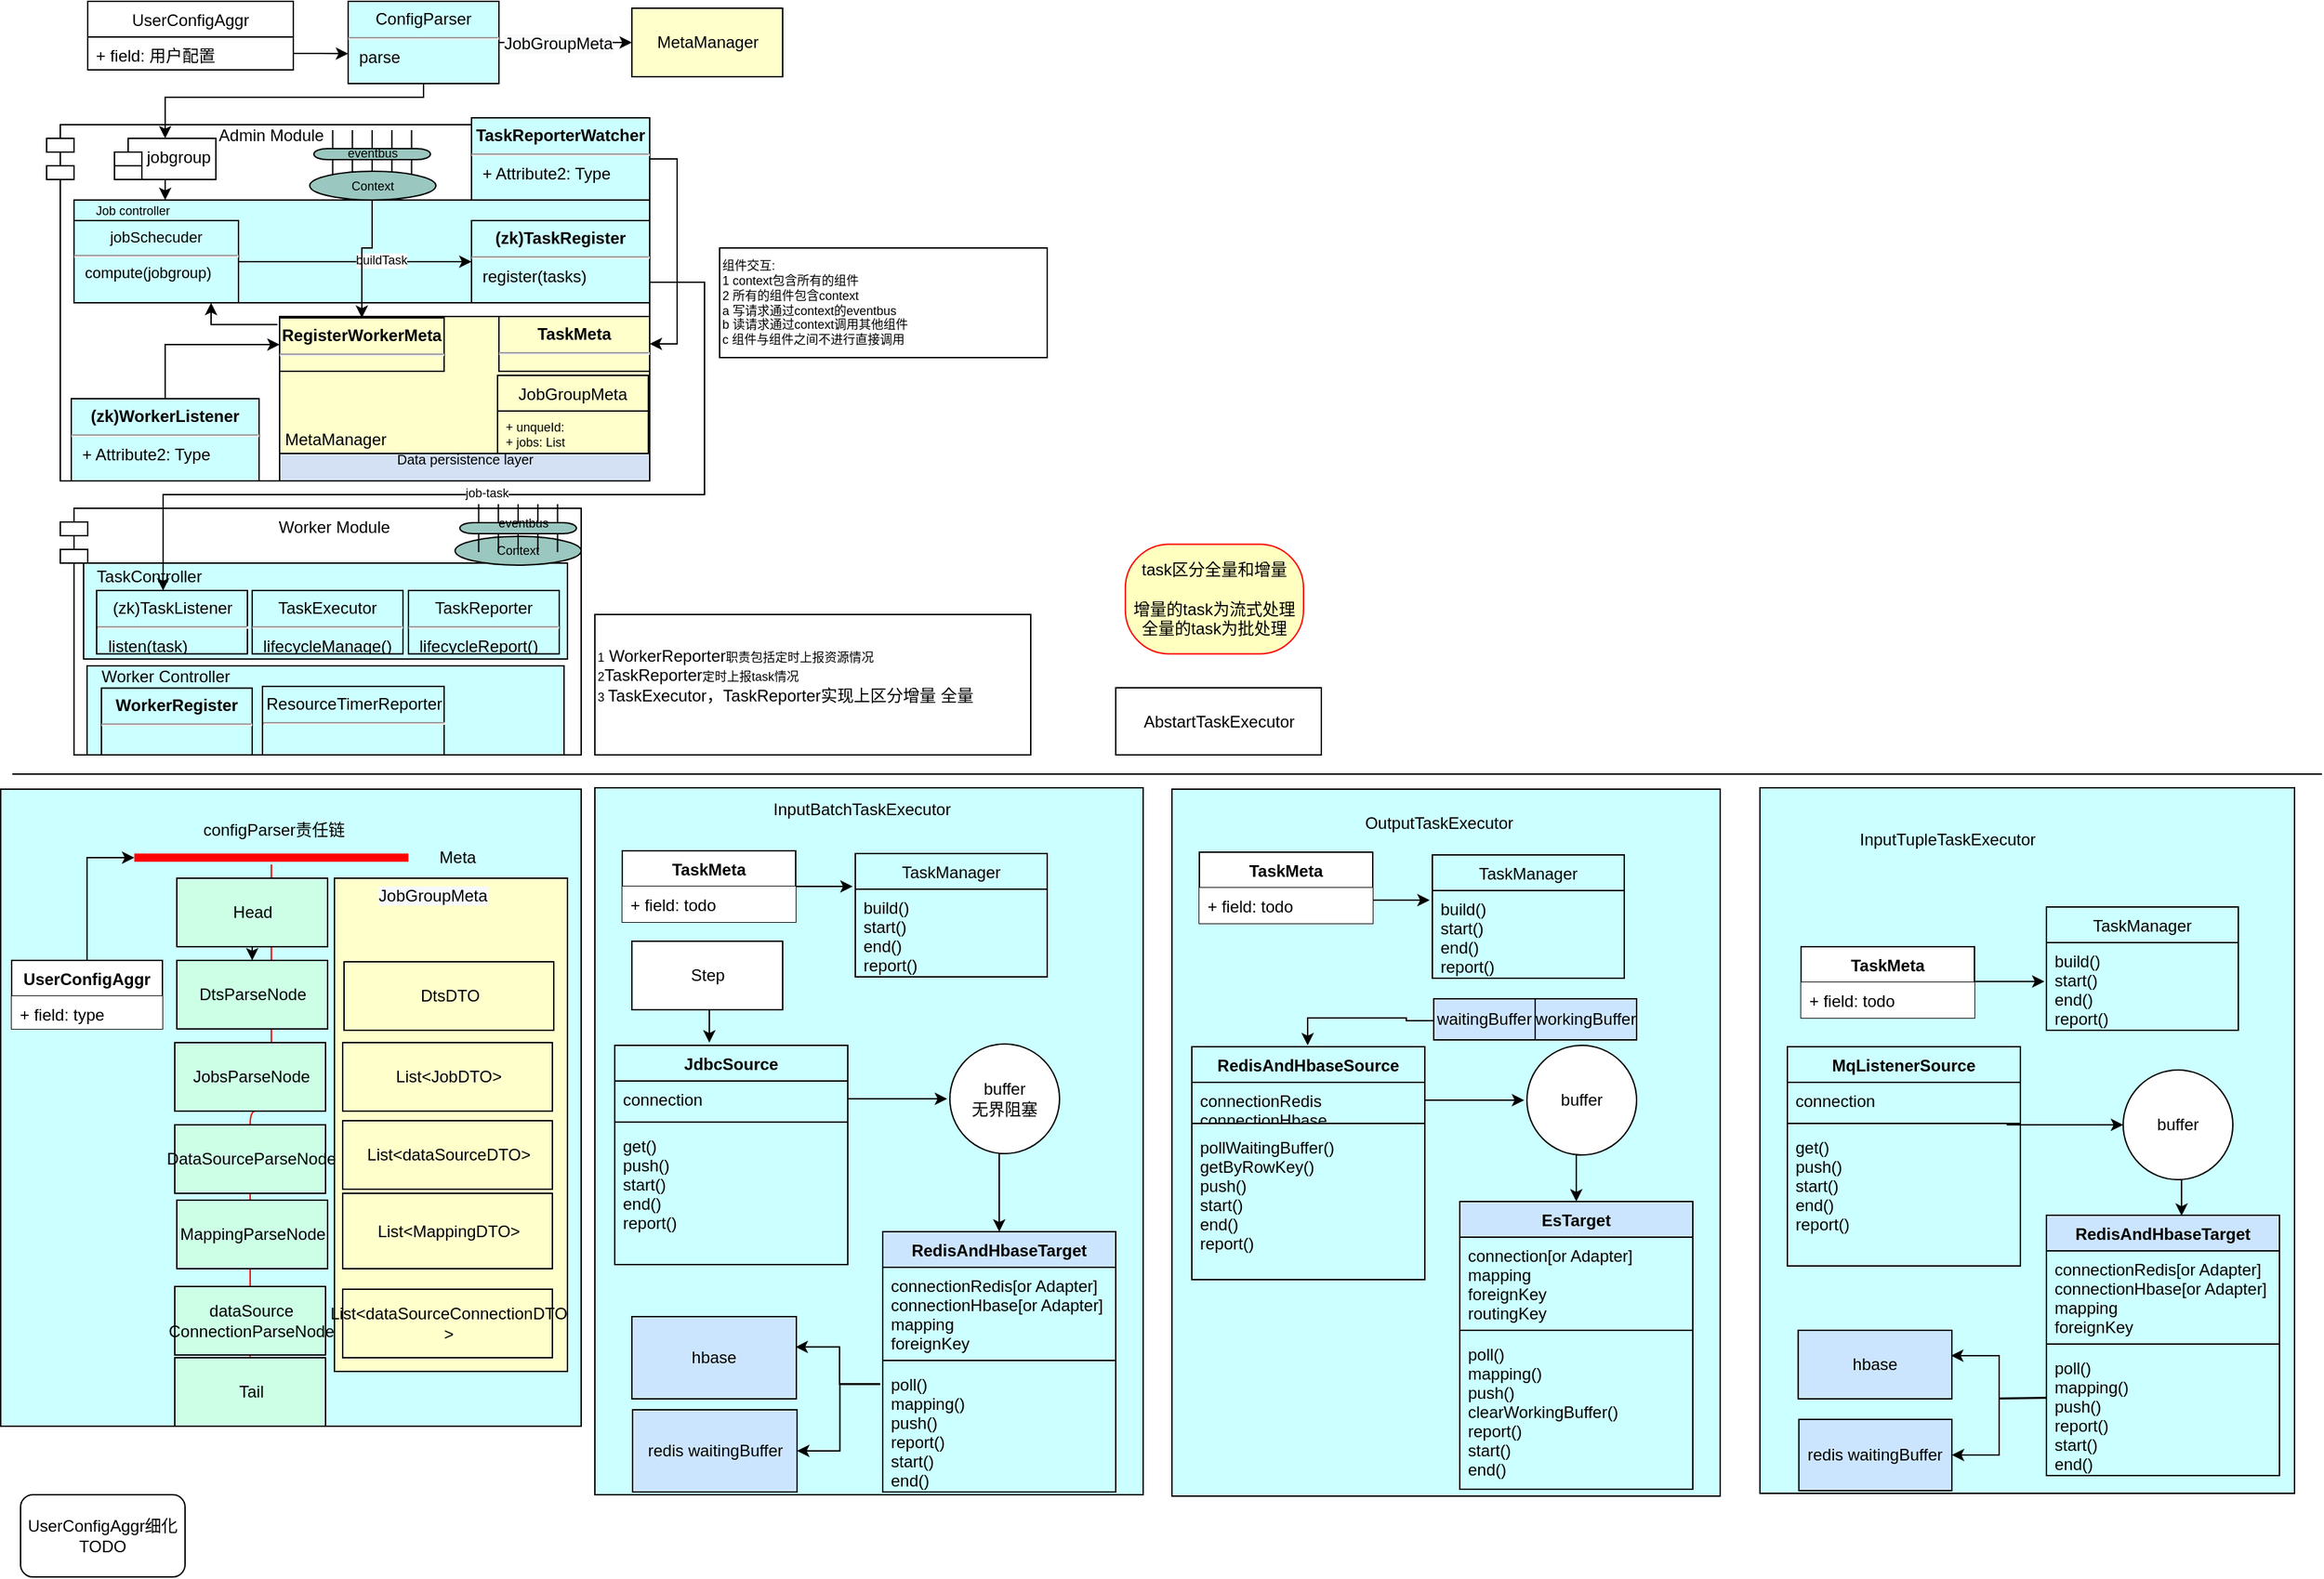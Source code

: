 <mxfile version="13.7.9" type="github"><diagram id="C5RBs43oDa-KdzZeNtuy" name="Page-1"><mxGraphModel dx="946" dy="555" grid="1" gridSize="10" guides="1" tooltips="1" connect="1" arrows="1" fold="1" page="1" pageScale="1" pageWidth="827" pageHeight="1169" math="0" shadow="0"><root><mxCell id="WIyWlLk6GJQsqaUBKTNV-0"/><mxCell id="WIyWlLk6GJQsqaUBKTNV-1" parent="WIyWlLk6GJQsqaUBKTNV-0"/><mxCell id="fyu8jIoE_ShgRjxgH5nv-0" value="" style="rounded=0;whiteSpace=wrap;html=1;fillColor=#CCFFFF;" parent="WIyWlLk6GJQsqaUBKTNV-1" vertex="1"><mxGeometry x="6.5" y="585" width="423.5" height="465" as="geometry"/></mxCell><mxCell id="fyu8jIoE_ShgRjxgH5nv-28" value="" style="html=1;fillColor=#FFFFCC;" parent="WIyWlLk6GJQsqaUBKTNV-1" vertex="1"><mxGeometry x="250" y="650" width="170" height="360" as="geometry"/></mxCell><mxCell id="hgR_kulgM14CzLZd5yYM-16" value="" style="shape=module;align=left;spacingLeft=20;align=center;verticalAlign=top;" parent="WIyWlLk6GJQsqaUBKTNV-1" vertex="1"><mxGeometry x="40" y="100" width="440" height="260" as="geometry"/></mxCell><mxCell id="hgR_kulgM14CzLZd5yYM-111" value="" style="html=1;fillColor=#CCFFFF;fontSize=9;" parent="WIyWlLk6GJQsqaUBKTNV-1" vertex="1"><mxGeometry x="60" y="155" width="420" height="75" as="geometry"/></mxCell><mxCell id="hgR_kulgM14CzLZd5yYM-80" style="edgeStyle=orthogonalEdgeStyle;rounded=0;orthogonalLoop=1;jettySize=auto;html=1;exitX=-0.006;exitY=0.049;exitDx=0;exitDy=0;exitPerimeter=0;" parent="WIyWlLk6GJQsqaUBKTNV-1" source="hgR_kulgM14CzLZd5yYM-78" target="hgR_kulgM14CzLZd5yYM-28" edge="1"><mxGeometry relative="1" as="geometry"><Array as="points"><mxPoint x="160" y="246"/></Array></mxGeometry></mxCell><mxCell id="hgR_kulgM14CzLZd5yYM-78" value="" style="rounded=0;whiteSpace=wrap;html=1;fillColor=#FFFFCC;" parent="WIyWlLk6GJQsqaUBKTNV-1" vertex="1"><mxGeometry x="210" y="240" width="270" height="120" as="geometry"/></mxCell><mxCell id="hgR_kulgM14CzLZd5yYM-17" value="Worker Module" style="shape=module;align=left;spacingLeft=20;align=center;verticalAlign=top;" parent="WIyWlLk6GJQsqaUBKTNV-1" vertex="1"><mxGeometry x="50" y="380" width="380" height="180" as="geometry"/></mxCell><mxCell id="hgR_kulgM14CzLZd5yYM-55" value="" style="rounded=0;whiteSpace=wrap;html=1;fillColor=#CCFFFF;" parent="WIyWlLk6GJQsqaUBKTNV-1" vertex="1"><mxGeometry x="69.5" y="495" width="348" height="65" as="geometry"/></mxCell><mxCell id="hgR_kulgM14CzLZd5yYM-53" value="" style="rounded=0;whiteSpace=wrap;html=1;fillColor=#CCFFFF;" parent="WIyWlLk6GJQsqaUBKTNV-1" vertex="1"><mxGeometry x="67" y="420" width="353" height="70" as="geometry"/></mxCell><mxCell id="hgR_kulgM14CzLZd5yYM-114" style="edgeStyle=orthogonalEdgeStyle;rounded=0;orthogonalLoop=1;jettySize=auto;html=1;exitX=0.5;exitY=1;exitDx=0;exitDy=0;fontSize=9;" parent="WIyWlLk6GJQsqaUBKTNV-1" source="hgR_kulgM14CzLZd5yYM-19" target="hgR_kulgM14CzLZd5yYM-111" edge="1"><mxGeometry relative="1" as="geometry"><Array as="points"><mxPoint x="127" y="155"/><mxPoint x="127" y="155"/></Array></mxGeometry></mxCell><mxCell id="hgR_kulgM14CzLZd5yYM-19" value="jobgroup" style="shape=module;align=left;spacingLeft=20;align=center;verticalAlign=top;" parent="WIyWlLk6GJQsqaUBKTNV-1" vertex="1"><mxGeometry x="89.5" y="110" width="74" height="30" as="geometry"/></mxCell><mxCell id="hgR_kulgM14CzLZd5yYM-71" value="" style="edgeStyle=orthogonalEdgeStyle;rounded=0;orthogonalLoop=1;jettySize=auto;html=1;entryX=0.5;entryY=0;entryDx=0;entryDy=0;" parent="WIyWlLk6GJQsqaUBKTNV-1" source="hgR_kulgM14CzLZd5yYM-25" target="hgR_kulgM14CzLZd5yYM-19" edge="1"><mxGeometry relative="1" as="geometry"><Array as="points"><mxPoint x="315" y="80"/><mxPoint x="126" y="80"/></Array></mxGeometry></mxCell><mxCell id="hgR_kulgM14CzLZd5yYM-99" style="edgeStyle=orthogonalEdgeStyle;rounded=0;orthogonalLoop=1;jettySize=auto;html=1;exitX=1;exitY=0.5;exitDx=0;exitDy=0;entryX=0;entryY=0.5;entryDx=0;entryDy=0;fontSize=9;" parent="WIyWlLk6GJQsqaUBKTNV-1" source="hgR_kulgM14CzLZd5yYM-25" target="hgR_kulgM14CzLZd5yYM-98" edge="1"><mxGeometry relative="1" as="geometry"/></mxCell><mxCell id="hgR_kulgM14CzLZd5yYM-100" value="&lt;span style=&quot;font-size: 12px ; background-color: rgb(248 , 249 , 250)&quot;&gt;JobGroupMeta&lt;/span&gt;" style="edgeLabel;html=1;align=center;verticalAlign=middle;resizable=0;points=[];fontSize=9;" parent="hgR_kulgM14CzLZd5yYM-99" vertex="1" connectable="0"><mxGeometry x="-0.11" y="-1" relative="1" as="geometry"><mxPoint as="offset"/></mxGeometry></mxCell><mxCell id="hgR_kulgM14CzLZd5yYM-25" value="&lt;p style=&quot;margin: 0px ; margin-top: 6px ; text-align: center&quot;&gt;ConfigParser&lt;/p&gt;&lt;hr&gt;&lt;p style=&quot;margin: 0px ; margin-left: 8px&quot;&gt;parse&lt;/p&gt;" style="align=left;overflow=fill;html=1;dropTarget=0;fillColor=#CCFFFF;" parent="WIyWlLk6GJQsqaUBKTNV-1" vertex="1"><mxGeometry x="260" y="10" width="110" height="60" as="geometry"/></mxCell><mxCell id="hgR_kulgM14CzLZd5yYM-76" value="" style="edgeStyle=orthogonalEdgeStyle;rounded=0;orthogonalLoop=1;jettySize=auto;html=1;" parent="WIyWlLk6GJQsqaUBKTNV-1" source="hgR_kulgM14CzLZd5yYM-28" target="hgR_kulgM14CzLZd5yYM-69" edge="1"><mxGeometry relative="1" as="geometry"/></mxCell><mxCell id="hgR_kulgM14CzLZd5yYM-101" value="buildTask" style="edgeLabel;html=1;align=center;verticalAlign=middle;resizable=0;points=[];fontSize=9;" parent="hgR_kulgM14CzLZd5yYM-76" vertex="1" connectable="0"><mxGeometry x="0.231" y="-1" relative="1" as="geometry"><mxPoint x="-1" y="-2" as="offset"/></mxGeometry></mxCell><mxCell id="hgR_kulgM14CzLZd5yYM-28" value="&lt;p style=&quot;margin: 6px 0px 0px ; text-align: center ; font-size: 11px&quot;&gt;&lt;font style=&quot;font-size: 11px&quot;&gt;jobSchecuder&lt;br style=&quot;font-size: 11px&quot;&gt;&lt;/font&gt;&lt;/p&gt;&lt;hr style=&quot;font-size: 11px&quot;&gt;&lt;p style=&quot;margin: 0px 0px 0px 8px ; font-size: 11px&quot;&gt;&lt;font style=&quot;font-size: 11px&quot;&gt;compute(jobgroup)&lt;/font&gt;&lt;/p&gt;&lt;span style=&quot;text-align: center&quot;&gt;&lt;br&gt;&lt;/span&gt;" style="align=left;overflow=fill;html=1;dropTarget=0;fillColor=#CCFFFF;" parent="WIyWlLk6GJQsqaUBKTNV-1" vertex="1"><mxGeometry x="60" y="170" width="120" height="60" as="geometry"/></mxCell><mxCell id="hgR_kulgM14CzLZd5yYM-36" value="&lt;p style=&quot;margin: 0px ; margin-top: 6px ; text-align: center&quot;&gt;&lt;b&gt;TaskMeta&lt;/b&gt;&lt;/p&gt;&lt;hr&gt;&lt;p style=&quot;margin: 0px ; margin-left: 8px&quot;&gt;&lt;br&gt;&lt;/p&gt;" style="align=left;overflow=fill;html=1;dropTarget=0;fillColor=#FFFFCC;" parent="WIyWlLk6GJQsqaUBKTNV-1" vertex="1"><mxGeometry x="370" y="240" width="110" height="40" as="geometry"/></mxCell><mxCell id="hgR_kulgM14CzLZd5yYM-38" value="&lt;p style=&quot;margin: 0px ; margin-top: 6px ; text-align: center&quot;&gt;&lt;b&gt;WorkerRegister&lt;/b&gt;&lt;/p&gt;&lt;hr&gt;&lt;p style=&quot;margin: 0px ; margin-left: 8px&quot;&gt;&lt;br&gt;&lt;/p&gt;" style="align=left;overflow=fill;html=1;dropTarget=0;fillColor=#CCFFFF;" parent="WIyWlLk6GJQsqaUBKTNV-1" vertex="1"><mxGeometry x="80" y="511.25" width="110" height="48.75" as="geometry"/></mxCell><mxCell id="hgR_kulgM14CzLZd5yYM-105" style="edgeStyle=orthogonalEdgeStyle;rounded=0;orthogonalLoop=1;jettySize=auto;html=1;exitX=0.5;exitY=0;exitDx=0;exitDy=0;entryX=0;entryY=0.5;entryDx=0;entryDy=0;fontSize=9;" parent="WIyWlLk6GJQsqaUBKTNV-1" source="hgR_kulgM14CzLZd5yYM-40" target="hgR_kulgM14CzLZd5yYM-77" edge="1"><mxGeometry relative="1" as="geometry"/></mxCell><mxCell id="hgR_kulgM14CzLZd5yYM-40" value="&lt;p style=&quot;margin: 0px ; margin-top: 6px ; text-align: center&quot;&gt;&lt;b&gt;(zk)WorkerListener&lt;/b&gt;&lt;/p&gt;&lt;hr&gt;&lt;p style=&quot;margin: 0px ; margin-left: 8px&quot;&gt;+ Attribute2: Type&lt;/p&gt;" style="align=left;overflow=fill;html=1;dropTarget=0;fillColor=#CCFFFF;" parent="WIyWlLk6GJQsqaUBKTNV-1" vertex="1"><mxGeometry x="58" y="300" width="137" height="60" as="geometry"/></mxCell><mxCell id="hgR_kulgM14CzLZd5yYM-44" value="&lt;p style=&quot;margin: 0px ; margin-top: 6px ; text-align: center&quot;&gt;TaskExecutor&lt;br&gt;&lt;/p&gt;&lt;hr&gt;&lt;p style=&quot;margin: 0px ; margin-left: 8px&quot;&gt;lifecycleManage()&lt;br&gt;&lt;/p&gt;" style="align=left;overflow=fill;html=1;dropTarget=0;fillColor=#CCFFFF;" parent="WIyWlLk6GJQsqaUBKTNV-1" vertex="1"><mxGeometry x="190" y="440" width="110" height="46.25" as="geometry"/></mxCell><mxCell id="hgR_kulgM14CzLZd5yYM-47" value="&lt;span style=&quot;font-size: 9px&quot;&gt;1&lt;/span&gt;&lt;span style=&quot;text-align: center&quot;&gt;&amp;nbsp;WorkerReporter&lt;/span&gt;&lt;span style=&quot;font-size: 9px&quot;&gt;职责包括定时上报资源情况&lt;/span&gt;&lt;br style=&quot;font-size: 9px&quot;&gt;&lt;span style=&quot;font-size: 9px&quot;&gt;2&lt;/span&gt;&lt;span style=&quot;text-align: center&quot;&gt;TaskReporter&lt;/span&gt;&lt;span style=&quot;font-size: 9px&quot;&gt;定时上报task情况&lt;br&gt;3&amp;nbsp;&lt;/span&gt;&lt;span style=&quot;text-align: center&quot;&gt;TaskExecutor，&lt;/span&gt;&lt;span style=&quot;text-align: center&quot;&gt;TaskReporter&lt;/span&gt;&lt;span style=&quot;text-align: center&quot;&gt;实现上区分增量 全量&lt;br&gt;&lt;/span&gt;&lt;span style=&quot;font-size: 9px&quot;&gt;&lt;br&gt;&lt;/span&gt;" style="rounded=0;whiteSpace=wrap;html=1;align=left;" parent="WIyWlLk6GJQsqaUBKTNV-1" vertex="1"><mxGeometry x="440" y="457.5" width="318" height="102.5" as="geometry"/></mxCell><mxCell id="hgR_kulgM14CzLZd5yYM-48" value="&lt;p style=&quot;margin: 0px ; margin-top: 6px ; text-align: center&quot;&gt;(zk)TaskListener&lt;br&gt;&lt;/p&gt;&lt;hr&gt;&lt;p style=&quot;margin: 0px ; margin-left: 8px&quot;&gt;listen(task)&lt;/p&gt;" style="align=left;overflow=fill;html=1;dropTarget=0;fillColor=#CCFFFF;" parent="WIyWlLk6GJQsqaUBKTNV-1" vertex="1"><mxGeometry x="76.5" y="440" width="110" height="46.25" as="geometry"/></mxCell><mxCell id="hgR_kulgM14CzLZd5yYM-50" value="&lt;p style=&quot;margin: 0px ; margin-top: 6px ; text-align: center&quot;&gt;TaskReporter&lt;br&gt;&lt;/p&gt;&lt;hr&gt;&lt;p style=&quot;margin: 0px ; margin-left: 8px&quot;&gt;lifecycleReport()&lt;/p&gt;" style="align=left;overflow=fill;html=1;dropTarget=0;fillColor=#CCFFFF;" parent="WIyWlLk6GJQsqaUBKTNV-1" vertex="1"><mxGeometry x="304" y="440" width="110" height="46.25" as="geometry"/></mxCell><mxCell id="hgR_kulgM14CzLZd5yYM-52" value="&lt;p style=&quot;margin: 0px ; margin-top: 6px ; text-align: center&quot;&gt;ResourceTimerReporter&lt;br&gt;&lt;/p&gt;&lt;hr&gt;&lt;p style=&quot;margin: 0px ; margin-left: 8px&quot;&gt;&lt;br&gt;&lt;/p&gt;" style="align=left;overflow=fill;html=1;dropTarget=0;fillColor=#CCFFFF;" parent="WIyWlLk6GJQsqaUBKTNV-1" vertex="1"><mxGeometry x="197.5" y="510" width="132.5" height="50" as="geometry"/></mxCell><mxCell id="hgR_kulgM14CzLZd5yYM-54" value="TaskController" style="text;html=1;strokeColor=none;fillColor=none;align=center;verticalAlign=middle;whiteSpace=wrap;rounded=0;" parent="WIyWlLk6GJQsqaUBKTNV-1" vertex="1"><mxGeometry x="95" y="420" width="40" height="20" as="geometry"/></mxCell><mxCell id="hgR_kulgM14CzLZd5yYM-57" value="Worker Controller" style="text;html=1;strokeColor=none;fillColor=none;align=center;verticalAlign=middle;whiteSpace=wrap;rounded=0;" parent="WIyWlLk6GJQsqaUBKTNV-1" vertex="1"><mxGeometry x="66.5" y="495" width="120" height="15" as="geometry"/></mxCell><mxCell id="hgR_kulgM14CzLZd5yYM-59" value="UserConfigAggr" style="swimlane;fontStyle=0;childLayout=stackLayout;horizontal=1;startSize=26;fillColor=none;horizontalStack=0;resizeParent=1;resizeParentMax=0;resizeLast=0;collapsible=1;marginBottom=0;" parent="WIyWlLk6GJQsqaUBKTNV-1" vertex="1"><mxGeometry x="70" y="10" width="150" height="50" as="geometry"/></mxCell><mxCell id="hgR_kulgM14CzLZd5yYM-61" value="+ field: 用户配置" style="text;strokeColor=none;fillColor=none;align=left;verticalAlign=top;spacingLeft=4;spacingRight=4;overflow=hidden;rotatable=0;points=[[0,0.5],[1,0.5]];portConstraint=eastwest;" parent="hgR_kulgM14CzLZd5yYM-59" vertex="1"><mxGeometry y="26" width="150" height="24" as="geometry"/></mxCell><mxCell id="hgR_kulgM14CzLZd5yYM-65" style="edgeStyle=orthogonalEdgeStyle;rounded=0;orthogonalLoop=1;jettySize=auto;html=1;exitX=1;exitY=0.5;exitDx=0;exitDy=0;entryX=0;entryY=0.636;entryDx=0;entryDy=0;entryPerimeter=0;" parent="WIyWlLk6GJQsqaUBKTNV-1" source="hgR_kulgM14CzLZd5yYM-61" target="hgR_kulgM14CzLZd5yYM-25" edge="1"><mxGeometry relative="1" as="geometry"/></mxCell><mxCell id="hgR_kulgM14CzLZd5yYM-115" style="edgeStyle=orthogonalEdgeStyle;rounded=0;orthogonalLoop=1;jettySize=auto;html=1;exitX=1;exitY=0.75;exitDx=0;exitDy=0;entryX=0.75;entryY=1;entryDx=0;entryDy=0;fontSize=9;" parent="WIyWlLk6GJQsqaUBKTNV-1" source="hgR_kulgM14CzLZd5yYM-69" target="hgR_kulgM14CzLZd5yYM-54" edge="1"><mxGeometry relative="1" as="geometry"><Array as="points"><mxPoint x="520" y="215"/><mxPoint x="520" y="370"/><mxPoint x="125" y="370"/></Array></mxGeometry></mxCell><mxCell id="hgR_kulgM14CzLZd5yYM-116" value="job-task" style="edgeLabel;html=1;align=center;verticalAlign=middle;resizable=0;points=[];fontSize=9;" parent="hgR_kulgM14CzLZd5yYM-115" vertex="1" connectable="0"><mxGeometry x="0.072" y="-1" relative="1" as="geometry"><mxPoint as="offset"/></mxGeometry></mxCell><mxCell id="hgR_kulgM14CzLZd5yYM-69" value="&lt;p style=&quot;margin: 0px ; margin-top: 6px ; text-align: center&quot;&gt;&lt;b&gt;(zk)TaskRegister&lt;/b&gt;&lt;/p&gt;&lt;hr&gt;&lt;p style=&quot;margin: 0px ; margin-left: 8px&quot;&gt;register(tasks)&lt;/p&gt;" style="align=left;overflow=fill;html=1;dropTarget=0;fillColor=#CCFFFF;" parent="WIyWlLk6GJQsqaUBKTNV-1" vertex="1"><mxGeometry x="350" y="170" width="130" height="60" as="geometry"/></mxCell><mxCell id="hgR_kulgM14CzLZd5yYM-109" style="edgeStyle=orthogonalEdgeStyle;rounded=0;orthogonalLoop=1;jettySize=auto;html=1;entryX=1;entryY=0.5;entryDx=0;entryDy=0;fontSize=9;" parent="WIyWlLk6GJQsqaUBKTNV-1" source="hgR_kulgM14CzLZd5yYM-70" target="hgR_kulgM14CzLZd5yYM-36" edge="1"><mxGeometry relative="1" as="geometry"><Array as="points"><mxPoint x="500" y="125"/><mxPoint x="500" y="260"/></Array></mxGeometry></mxCell><mxCell id="hgR_kulgM14CzLZd5yYM-70" value="&lt;p style=&quot;margin: 0px ; margin-top: 6px ; text-align: center&quot;&gt;&lt;b&gt;TaskReporterWatcher&lt;/b&gt;&lt;/p&gt;&lt;hr&gt;&lt;p style=&quot;margin: 0px ; margin-left: 8px&quot;&gt;+ Attribute2: Type&lt;/p&gt;" style="align=left;overflow=fill;html=1;dropTarget=0;fillColor=#CCFFFF;" parent="WIyWlLk6GJQsqaUBKTNV-1" vertex="1"><mxGeometry x="350" y="95" width="130" height="60" as="geometry"/></mxCell><mxCell id="hgR_kulgM14CzLZd5yYM-77" value="&lt;p style=&quot;margin: 0px ; margin-top: 6px ; text-align: center&quot;&gt;&lt;b&gt;RegisterWorkerMeta&lt;/b&gt;&lt;/p&gt;&lt;hr&gt;&lt;p style=&quot;margin: 0px ; margin-left: 8px&quot;&gt;&lt;br&gt;&lt;/p&gt;" style="align=left;overflow=fill;html=1;dropTarget=0;fillColor=#FFFFCC;" parent="WIyWlLk6GJQsqaUBKTNV-1" vertex="1"><mxGeometry x="210" y="241" width="120" height="39" as="geometry"/></mxCell><mxCell id="hgR_kulgM14CzLZd5yYM-79" value="MetaManager" style="text;html=1;strokeColor=none;fillColor=none;align=center;verticalAlign=middle;whiteSpace=wrap;rounded=0;" parent="WIyWlLk6GJQsqaUBKTNV-1" vertex="1"><mxGeometry x="230.75" y="320" width="40" height="20" as="geometry"/></mxCell><mxCell id="hgR_kulgM14CzLZd5yYM-90" value="JobGroupMeta" style="swimlane;fontStyle=0;childLayout=stackLayout;horizontal=1;startSize=26;fillColor=none;horizontalStack=0;resizeParent=1;resizeParentMax=0;resizeLast=0;collapsible=1;marginBottom=0;" parent="WIyWlLk6GJQsqaUBKTNV-1" vertex="1"><mxGeometry x="369" y="283" width="110" height="60" as="geometry"/></mxCell><mxCell id="hgR_kulgM14CzLZd5yYM-92" value="+ unqueId:&#10;+ jobs: List" style="text;strokeColor=none;fillColor=none;align=left;verticalAlign=top;spacingLeft=4;spacingRight=4;overflow=hidden;rotatable=0;points=[[0,0.5],[1,0.5]];portConstraint=eastwest;fontSize=9;" parent="hgR_kulgM14CzLZd5yYM-90" vertex="1"><mxGeometry y="26" width="110" height="34" as="geometry"/></mxCell><mxCell id="hgR_kulgM14CzLZd5yYM-98" value="&lt;span style=&quot;font-size: 12px&quot;&gt;MetaManager&lt;/span&gt;" style="html=1;fillColor=#FFFFCC;fontSize=9;" parent="WIyWlLk6GJQsqaUBKTNV-1" vertex="1"><mxGeometry x="467" y="15" width="110" height="50" as="geometry"/></mxCell><mxCell id="hgR_kulgM14CzLZd5yYM-107" value="&lt;div&gt;&lt;font size=&quot;1&quot;&gt;Data persistence layer&lt;/font&gt;&lt;/div&gt;&lt;div&gt;&lt;br&gt;&lt;/div&gt;" style="html=1;fillColor=#D4E1F5;fontSize=9;" parent="WIyWlLk6GJQsqaUBKTNV-1" vertex="1"><mxGeometry x="210" y="340" width="270" height="20" as="geometry"/></mxCell><mxCell id="hgR_kulgM14CzLZd5yYM-112" value="Job controller" style="text;html=1;strokeColor=none;fillColor=none;align=center;verticalAlign=middle;whiteSpace=wrap;rounded=0;fontSize=9;" parent="WIyWlLk6GJQsqaUBKTNV-1" vertex="1"><mxGeometry x="58" y="150" width="90" height="25" as="geometry"/></mxCell><mxCell id="fyu8jIoE_ShgRjxgH5nv-202" value="" style="edgeStyle=orthogonalEdgeStyle;rounded=0;orthogonalLoop=1;jettySize=auto;html=1;" parent="WIyWlLk6GJQsqaUBKTNV-1" source="hgR_kulgM14CzLZd5yYM-140" target="hgR_kulgM14CzLZd5yYM-77" edge="1"><mxGeometry relative="1" as="geometry"/></mxCell><mxCell id="hgR_kulgM14CzLZd5yYM-140" value="" style="verticalLabelPosition=bottom;shadow=0;dashed=0;align=center;html=1;verticalAlign=top;shape=mxgraph.electrical.transmission.cable_group;pointerEvents=1;fillColor=#9AC7BF;fontSize=9;direction=south;" parent="WIyWlLk6GJQsqaUBKTNV-1" vertex="1"><mxGeometry x="235" y="104" width="85" height="35" as="geometry"/></mxCell><mxCell id="hgR_kulgM14CzLZd5yYM-141" value="eventbus" style="text;html=1;strokeColor=none;fillColor=none;align=center;verticalAlign=middle;whiteSpace=wrap;rounded=0;fontSize=9;" parent="WIyWlLk6GJQsqaUBKTNV-1" vertex="1"><mxGeometry x="257.5" y="110.5" width="40" height="20" as="geometry"/></mxCell><mxCell id="hgR_kulgM14CzLZd5yYM-142" value="&lt;span style=&quot;font-size: 12px&quot;&gt;Admin Module&lt;/span&gt;" style="text;html=1;strokeColor=none;fillColor=none;align=center;verticalAlign=middle;whiteSpace=wrap;rounded=0;fontSize=9;" parent="WIyWlLk6GJQsqaUBKTNV-1" vertex="1"><mxGeometry x="163.5" y="95" width="80" height="25" as="geometry"/></mxCell><mxCell id="hgR_kulgM14CzLZd5yYM-144" value="Context" style="ellipse;whiteSpace=wrap;html=1;fillColor=#9AC7BF;fontSize=9;" parent="WIyWlLk6GJQsqaUBKTNV-1" vertex="1"><mxGeometry x="232" y="134" width="92" height="21" as="geometry"/></mxCell><mxCell id="hgR_kulgM14CzLZd5yYM-145" value="组件交互:&lt;br&gt;1 context包含所有的组件&lt;br&gt;2 所有的组件包含context&lt;br&gt;a 写请求通过context的eventbus&lt;br&gt;b 读请求通过context调用其他组件&lt;br&gt;c 组件与组件之间不进行直接调用" style="rounded=0;whiteSpace=wrap;html=1;fillColor=#FFFFFF;fontSize=9;align=left;" parent="WIyWlLk6GJQsqaUBKTNV-1" vertex="1"><mxGeometry x="531" y="190" width="239" height="80" as="geometry"/></mxCell><mxCell id="hgR_kulgM14CzLZd5yYM-149" value="Context" style="ellipse;whiteSpace=wrap;html=1;fillColor=#9AC7BF;fontSize=9;" parent="WIyWlLk6GJQsqaUBKTNV-1" vertex="1"><mxGeometry x="338" y="400.5" width="92" height="21" as="geometry"/></mxCell><mxCell id="hgR_kulgM14CzLZd5yYM-150" value="" style="verticalLabelPosition=bottom;shadow=0;dashed=0;align=center;html=1;verticalAlign=top;shape=mxgraph.electrical.transmission.cable_group;pointerEvents=1;fillColor=#9AC7BF;fontSize=9;direction=south;" parent="WIyWlLk6GJQsqaUBKTNV-1" vertex="1"><mxGeometry x="341.5" y="377" width="85" height="35" as="geometry"/></mxCell><mxCell id="hgR_kulgM14CzLZd5yYM-151" value="eventbus" style="text;html=1;strokeColor=none;fillColor=none;align=center;verticalAlign=middle;whiteSpace=wrap;rounded=0;fontSize=9;" parent="WIyWlLk6GJQsqaUBKTNV-1" vertex="1"><mxGeometry x="368" y="380.5" width="40" height="20" as="geometry"/></mxCell><mxCell id="fyu8jIoE_ShgRjxgH5nv-1" value="configParser责任链" style="text;html=1;strokeColor=none;fillColor=none;align=center;verticalAlign=middle;whiteSpace=wrap;rounded=0;" parent="WIyWlLk6GJQsqaUBKTNV-1" vertex="1"><mxGeometry x="140.75" y="610" width="130" height="10" as="geometry"/></mxCell><mxCell id="fyu8jIoE_ShgRjxgH5nv-198" value="" style="edgeStyle=orthogonalEdgeStyle;rounded=0;orthogonalLoop=1;jettySize=auto;html=1;" parent="WIyWlLk6GJQsqaUBKTNV-1" source="fyu8jIoE_ShgRjxgH5nv-10" target="fyu8jIoE_ShgRjxgH5nv-23" edge="1"><mxGeometry relative="1" as="geometry"/></mxCell><mxCell id="fyu8jIoE_ShgRjxgH5nv-10" value="" style="shape=line;html=1;strokeWidth=6;strokeColor=#ff0000;" parent="WIyWlLk6GJQsqaUBKTNV-1" vertex="1"><mxGeometry x="104" y="630" width="200" height="10" as="geometry"/></mxCell><mxCell id="fyu8jIoE_ShgRjxgH5nv-11" value="" style="edgeStyle=orthogonalEdgeStyle;html=1;verticalAlign=bottom;endArrow=open;endSize=8;strokeColor=#ff0000;entryX=0.5;entryY=0;entryDx=0;entryDy=0;" parent="WIyWlLk6GJQsqaUBKTNV-1" source="fyu8jIoE_ShgRjxgH5nv-10" target="fyu8jIoE_ShgRjxgH5nv-22" edge="1"><mxGeometry relative="1" as="geometry"><mxPoint x="410" y="720" as="targetPoint"/></mxGeometry></mxCell><mxCell id="fyu8jIoE_ShgRjxgH5nv-30" style="edgeStyle=orthogonalEdgeStyle;rounded=0;orthogonalLoop=1;jettySize=auto;html=1;exitX=0.5;exitY=0;exitDx=0;exitDy=0;entryX=0;entryY=0.5;entryDx=0;entryDy=0;entryPerimeter=0;" parent="WIyWlLk6GJQsqaUBKTNV-1" source="fyu8jIoE_ShgRjxgH5nv-2" target="fyu8jIoE_ShgRjxgH5nv-10" edge="1"><mxGeometry relative="1" as="geometry"/></mxCell><mxCell id="fyu8jIoE_ShgRjxgH5nv-2" value="UserConfigAggr" style="swimlane;fontStyle=1;align=center;verticalAlign=top;childLayout=stackLayout;horizontal=1;startSize=26;horizontalStack=0;resizeParent=1;resizeParentMax=0;resizeLast=0;collapsible=1;marginBottom=0;" parent="WIyWlLk6GJQsqaUBKTNV-1" vertex="1"><mxGeometry x="14.5" y="710" width="110" height="50" as="geometry"/></mxCell><mxCell id="fyu8jIoE_ShgRjxgH5nv-3" value="+ field: type" style="text;strokeColor=none;fillColor=#FFFFFF;align=left;verticalAlign=top;spacingLeft=4;spacingRight=4;overflow=hidden;rotatable=0;points=[[0,0.5],[1,0.5]];portConstraint=eastwest;" parent="fyu8jIoE_ShgRjxgH5nv-2" vertex="1"><mxGeometry y="26" width="110" height="24" as="geometry"/></mxCell><mxCell id="fyu8jIoE_ShgRjxgH5nv-14" value="DtsDTO" style="html=1;fillColor=#FFFFCC;" parent="WIyWlLk6GJQsqaUBKTNV-1" vertex="1"><mxGeometry x="257" y="711" width="153" height="50" as="geometry"/></mxCell><mxCell id="fyu8jIoE_ShgRjxgH5nv-15" value="Meta" style="text;html=1;strokeColor=none;fillColor=none;align=center;verticalAlign=middle;whiteSpace=wrap;rounded=0;" parent="WIyWlLk6GJQsqaUBKTNV-1" vertex="1"><mxGeometry x="320" y="625" width="40" height="20" as="geometry"/></mxCell><mxCell id="fyu8jIoE_ShgRjxgH5nv-16" value="List&amp;lt;JobDTO&amp;gt;" style="html=1;fillColor=#FFFFCC;" parent="WIyWlLk6GJQsqaUBKTNV-1" vertex="1"><mxGeometry x="256" y="770" width="153" height="50" as="geometry"/></mxCell><mxCell id="fyu8jIoE_ShgRjxgH5nv-17" value="List&amp;lt;dataSourceDTO&amp;gt;" style="html=1;fillColor=#FFFFCC;" parent="WIyWlLk6GJQsqaUBKTNV-1" vertex="1"><mxGeometry x="256" y="827" width="153" height="50" as="geometry"/></mxCell><mxCell id="fyu8jIoE_ShgRjxgH5nv-18" value="List&amp;lt;MappingDTO&amp;gt;" style="html=1;fillColor=#FFFFCC;" parent="WIyWlLk6GJQsqaUBKTNV-1" vertex="1"><mxGeometry x="256" y="880" width="153" height="55" as="geometry"/></mxCell><mxCell id="fyu8jIoE_ShgRjxgH5nv-19" value="List&amp;lt;dataSourceConnectionDTO&lt;br&gt;&amp;gt;" style="html=1;fillColor=#FFFFCC;" parent="WIyWlLk6GJQsqaUBKTNV-1" vertex="1"><mxGeometry x="256" y="950" width="153" height="50" as="geometry"/></mxCell><mxCell id="fyu8jIoE_ShgRjxgH5nv-20" value="Head" style="html=1;fillColor=#CCFFE6;" parent="WIyWlLk6GJQsqaUBKTNV-1" vertex="1"><mxGeometry x="135" y="650" width="110" height="50" as="geometry"/></mxCell><mxCell id="fyu8jIoE_ShgRjxgH5nv-22" value="Tail" style="html=1;fillColor=#CCFFE6;" parent="WIyWlLk6GJQsqaUBKTNV-1" vertex="1"><mxGeometry x="133.5" y="1000" width="110" height="50" as="geometry"/></mxCell><mxCell id="fyu8jIoE_ShgRjxgH5nv-23" value="DtsParseNode" style="html=1;fillColor=#CCFFE6;" parent="WIyWlLk6GJQsqaUBKTNV-1" vertex="1"><mxGeometry x="135" y="710" width="110" height="50" as="geometry"/></mxCell><mxCell id="fyu8jIoE_ShgRjxgH5nv-24" value="JobsParseNode" style="html=1;fillColor=#CCFFE6;" parent="WIyWlLk6GJQsqaUBKTNV-1" vertex="1"><mxGeometry x="133.5" y="770" width="110" height="50" as="geometry"/></mxCell><mxCell id="fyu8jIoE_ShgRjxgH5nv-25" value="DataSourceParseNode" style="html=1;fillColor=#CCFFE6;" parent="WIyWlLk6GJQsqaUBKTNV-1" vertex="1"><mxGeometry x="133.5" y="830" width="110" height="50" as="geometry"/></mxCell><mxCell id="fyu8jIoE_ShgRjxgH5nv-26" value="MappingParseNode" style="html=1;fillColor=#CCFFE6;" parent="WIyWlLk6GJQsqaUBKTNV-1" vertex="1"><mxGeometry x="135" y="885" width="110" height="50" as="geometry"/></mxCell><mxCell id="fyu8jIoE_ShgRjxgH5nv-27" value="dataSource&lt;br&gt;ConnectionParseNode" style="html=1;fillColor=#CCFFE6;" parent="WIyWlLk6GJQsqaUBKTNV-1" vertex="1"><mxGeometry x="133.5" y="948" width="110" height="50" as="geometry"/></mxCell><mxCell id="fyu8jIoE_ShgRjxgH5nv-29" value="&lt;meta charset=&quot;utf-8&quot;&gt;&lt;span style=&quot;color: rgb(0, 0, 0); font-family: helvetica; font-size: 12px; font-style: normal; font-weight: 400; letter-spacing: normal; text-align: center; text-indent: 0px; text-transform: none; word-spacing: 0px; background-color: rgb(248, 249, 250); display: inline; float: none;&quot;&gt;JobGroupMeta&lt;/span&gt;" style="text;html=1;strokeColor=none;fillColor=none;align=center;verticalAlign=middle;whiteSpace=wrap;rounded=0;" parent="WIyWlLk6GJQsqaUBKTNV-1" vertex="1"><mxGeometry x="264" y="660" width="116" height="5" as="geometry"/></mxCell><mxCell id="fyu8jIoE_ShgRjxgH5nv-31" value="" style="rounded=0;whiteSpace=wrap;html=1;fillColor=#CCFFFF;" parent="WIyWlLk6GJQsqaUBKTNV-1" vertex="1"><mxGeometry x="440" y="584" width="400" height="516" as="geometry"/></mxCell><mxCell id="fyu8jIoE_ShgRjxgH5nv-33" value="&lt;span&gt;InputBatchTaskExecutor&lt;/span&gt;" style="text;html=1;strokeColor=none;fillColor=none;align=center;verticalAlign=middle;whiteSpace=wrap;rounded=0;" parent="WIyWlLk6GJQsqaUBKTNV-1" vertex="1"><mxGeometry x="614.5" y="590" width="40" height="20" as="geometry"/></mxCell><mxCell id="fyu8jIoE_ShgRjxgH5nv-34" value="UserConfigAggr细化TODO" style="rounded=1;whiteSpace=wrap;html=1;" parent="WIyWlLk6GJQsqaUBKTNV-1" vertex="1"><mxGeometry x="21" y="1100" width="120" height="60" as="geometry"/></mxCell><mxCell id="fyu8jIoE_ShgRjxgH5nv-38" value="" style="line;strokeWidth=1;fillColor=none;align=left;verticalAlign=middle;spacingTop=-1;spacingLeft=3;spacingRight=3;rotatable=0;labelPosition=right;points=[];portConstraint=eastwest;" parent="WIyWlLk6GJQsqaUBKTNV-1" vertex="1"><mxGeometry x="15" y="570" width="1685" height="8" as="geometry"/></mxCell><mxCell id="fyu8jIoE_ShgRjxgH5nv-77" style="edgeStyle=orthogonalEdgeStyle;rounded=0;orthogonalLoop=1;jettySize=auto;html=1;exitX=1;exitY=0.5;exitDx=0;exitDy=0;entryX=-0.014;entryY=-0.077;entryDx=0;entryDy=0;entryPerimeter=0;" parent="WIyWlLk6GJQsqaUBKTNV-1" edge="1"><mxGeometry relative="1" as="geometry"><mxPoint x="577" y="656" as="sourcePoint"/><mxPoint x="628.04" y="655.998" as="targetPoint"/></mxGeometry></mxCell><mxCell id="fyu8jIoE_ShgRjxgH5nv-42" value="task区分全量和增量&lt;br&gt;&lt;br&gt;增量的task为流式处理&lt;br&gt;全量的task为批处理" style="rounded=1;whiteSpace=wrap;html=1;arcSize=40;fontColor=#000000;fillColor=#ffffc0;strokeColor=#ff0000;" parent="WIyWlLk6GJQsqaUBKTNV-1" vertex="1"><mxGeometry x="827" y="406.25" width="130" height="80" as="geometry"/></mxCell><mxCell id="fyu8jIoE_ShgRjxgH5nv-45" value="" style="rounded=0;whiteSpace=wrap;html=1;fillColor=#CCFFFF;" parent="WIyWlLk6GJQsqaUBKTNV-1" vertex="1"><mxGeometry x="1290" y="584" width="390" height="515" as="geometry"/></mxCell><mxCell id="fyu8jIoE_ShgRjxgH5nv-46" value="&lt;span style=&quot;font-family: &amp;#34;helvetica&amp;#34;&quot;&gt;InputTupleTaskExecutor&lt;/span&gt;" style="text;html=1;strokeColor=none;fillColor=none;align=center;verticalAlign=middle;whiteSpace=wrap;rounded=0;" parent="WIyWlLk6GJQsqaUBKTNV-1" vertex="1"><mxGeometry x="1407" y="612" width="40" height="20" as="geometry"/></mxCell><mxCell id="fyu8jIoE_ShgRjxgH5nv-79" style="edgeStyle=orthogonalEdgeStyle;rounded=0;orthogonalLoop=1;jettySize=auto;html=1;exitX=0.5;exitY=1;exitDx=0;exitDy=0;entryX=0.5;entryY=0;entryDx=0;entryDy=0;" parent="WIyWlLk6GJQsqaUBKTNV-1" source="fyu8jIoE_ShgRjxgH5nv-49" edge="1"><mxGeometry relative="1" as="geometry"><mxPoint x="523.5" y="770" as="targetPoint"/></mxGeometry></mxCell><mxCell id="fyu8jIoE_ShgRjxgH5nv-49" value="Step" style="html=1;" parent="WIyWlLk6GJQsqaUBKTNV-1" vertex="1"><mxGeometry x="467" y="696" width="110" height="50" as="geometry"/></mxCell><mxCell id="fyu8jIoE_ShgRjxgH5nv-160" style="edgeStyle=orthogonalEdgeStyle;rounded=0;orthogonalLoop=1;jettySize=auto;html=1;" parent="WIyWlLk6GJQsqaUBKTNV-1" edge="1"><mxGeometry relative="1" as="geometry"><mxPoint x="739" y="851" as="sourcePoint"/><mxPoint x="735" y="908" as="targetPoint"/><Array as="points"><mxPoint x="735" y="851"/></Array></mxGeometry></mxCell><mxCell id="fyu8jIoE_ShgRjxgH5nv-55" value="buffer&lt;br&gt;无界阻塞" style="ellipse;whiteSpace=wrap;html=1;aspect=fixed;fillColor=#FFFFFF;" parent="WIyWlLk6GJQsqaUBKTNV-1" vertex="1"><mxGeometry x="699" y="771" width="80" height="80" as="geometry"/></mxCell><mxCell id="fyu8jIoE_ShgRjxgH5nv-73" value="TaskManager" style="swimlane;fontStyle=0;childLayout=stackLayout;horizontal=1;startSize=26;fillColor=none;horizontalStack=0;resizeParent=1;resizeParentMax=0;resizeLast=0;collapsible=1;marginBottom=0;" parent="WIyWlLk6GJQsqaUBKTNV-1" vertex="1"><mxGeometry x="630" y="632" width="140" height="90" as="geometry"/></mxCell><mxCell id="fyu8jIoE_ShgRjxgH5nv-76" value="build()&#10;start()&#10;end()&#10;report()" style="text;strokeColor=none;fillColor=none;align=left;verticalAlign=top;spacingLeft=4;spacingRight=4;overflow=hidden;rotatable=0;points=[[0,0.5],[1,0.5]];portConstraint=eastwest;" parent="fyu8jIoE_ShgRjxgH5nv-73" vertex="1"><mxGeometry y="26" width="140" height="64" as="geometry"/></mxCell><mxCell id="fyu8jIoE_ShgRjxgH5nv-78" value="AbstartTaskExecutor" style="html=1;fillColor=#FFFFFF;" parent="WIyWlLk6GJQsqaUBKTNV-1" vertex="1"><mxGeometry x="820" y="511" width="150" height="49" as="geometry"/></mxCell><mxCell id="fyu8jIoE_ShgRjxgH5nv-84" style="edgeStyle=orthogonalEdgeStyle;rounded=0;orthogonalLoop=1;jettySize=auto;html=1;entryX=0;entryY=0.5;entryDx=0;entryDy=0;exitX=1;exitY=0.5;exitDx=0;exitDy=0;" parent="WIyWlLk6GJQsqaUBKTNV-1" source="fyu8jIoE_ShgRjxgH5nv-100" edge="1"><mxGeometry relative="1" as="geometry"><mxPoint x="620" y="811" as="sourcePoint"/><mxPoint x="697" y="811" as="targetPoint"/></mxGeometry></mxCell><mxCell id="fyu8jIoE_ShgRjxgH5nv-90" value="TaskMeta" style="swimlane;fontStyle=1;align=center;verticalAlign=top;childLayout=stackLayout;horizontal=1;startSize=26;horizontalStack=0;resizeParent=1;resizeParentMax=0;resizeLast=0;collapsible=1;marginBottom=0;fillColor=#FFFFFF;" parent="WIyWlLk6GJQsqaUBKTNV-1" vertex="1"><mxGeometry x="460" y="630" width="126.5" height="52" as="geometry"/></mxCell><mxCell id="fyu8jIoE_ShgRjxgH5nv-91" value="+ field: todo" style="text;strokeColor=none;fillColor=#FFFFFF;align=left;verticalAlign=top;spacingLeft=4;spacingRight=4;overflow=hidden;rotatable=0;points=[[0,0.5],[1,0.5]];portConstraint=eastwest;" parent="fyu8jIoE_ShgRjxgH5nv-90" vertex="1"><mxGeometry y="26" width="126.5" height="26" as="geometry"/></mxCell><mxCell id="fyu8jIoE_ShgRjxgH5nv-99" value="JdbcSource" style="swimlane;fontStyle=1;align=center;verticalAlign=top;childLayout=stackLayout;horizontal=1;startSize=26;horizontalStack=0;resizeParent=1;resizeParentMax=0;resizeLast=0;collapsible=1;marginBottom=0;fillColor=#CCFFFF;" parent="WIyWlLk6GJQsqaUBKTNV-1" vertex="1"><mxGeometry x="454.5" y="772" width="170" height="160" as="geometry"/></mxCell><mxCell id="fyu8jIoE_ShgRjxgH5nv-100" value="connection" style="text;strokeColor=none;fillColor=none;align=left;verticalAlign=top;spacingLeft=4;spacingRight=4;overflow=hidden;rotatable=0;points=[[0,0.5],[1,0.5]];portConstraint=eastwest;" parent="fyu8jIoE_ShgRjxgH5nv-99" vertex="1"><mxGeometry y="26" width="170" height="26" as="geometry"/></mxCell><mxCell id="fyu8jIoE_ShgRjxgH5nv-101" value="" style="line;strokeWidth=1;fillColor=none;align=left;verticalAlign=middle;spacingTop=-1;spacingLeft=3;spacingRight=3;rotatable=0;labelPosition=right;points=[];portConstraint=eastwest;" parent="fyu8jIoE_ShgRjxgH5nv-99" vertex="1"><mxGeometry y="52" width="170" height="8" as="geometry"/></mxCell><mxCell id="fyu8jIoE_ShgRjxgH5nv-102" value="get()&#10;push()&#10;start()&#10;end()&#10;report()" style="text;strokeColor=none;fillColor=none;align=left;verticalAlign=top;spacingLeft=4;spacingRight=4;overflow=hidden;rotatable=0;points=[[0,0.5],[1,0.5]];portConstraint=eastwest;" parent="fyu8jIoE_ShgRjxgH5nv-99" vertex="1"><mxGeometry y="60" width="170" height="100" as="geometry"/></mxCell><mxCell id="fyu8jIoE_ShgRjxgH5nv-132" value="" style="rounded=0;whiteSpace=wrap;html=1;fillColor=#CCFFFF;" parent="WIyWlLk6GJQsqaUBKTNV-1" vertex="1"><mxGeometry x="861" y="585" width="400" height="516" as="geometry"/></mxCell><mxCell id="fyu8jIoE_ShgRjxgH5nv-133" value="&lt;span&gt;OutputTaskExecutor&lt;/span&gt;" style="text;html=1;strokeColor=none;fillColor=none;align=center;verticalAlign=middle;whiteSpace=wrap;rounded=0;" parent="WIyWlLk6GJQsqaUBKTNV-1" vertex="1"><mxGeometry x="1035.5" y="600" width="40" height="20" as="geometry"/></mxCell><mxCell id="fyu8jIoE_ShgRjxgH5nv-134" style="edgeStyle=orthogonalEdgeStyle;rounded=0;orthogonalLoop=1;jettySize=auto;html=1;exitX=1;exitY=0.5;exitDx=0;exitDy=0;entryX=-0.014;entryY=-0.077;entryDx=0;entryDy=0;entryPerimeter=0;" parent="WIyWlLk6GJQsqaUBKTNV-1" edge="1"><mxGeometry relative="1" as="geometry"><mxPoint x="998" y="666" as="sourcePoint"/><mxPoint x="1049.04" y="665.998" as="targetPoint"/></mxGeometry></mxCell><mxCell id="fyu8jIoE_ShgRjxgH5nv-183" style="edgeStyle=orthogonalEdgeStyle;rounded=0;orthogonalLoop=1;jettySize=auto;html=1;exitX=0.5;exitY=1;exitDx=0;exitDy=0;entryX=0.5;entryY=0;entryDx=0;entryDy=0;" parent="WIyWlLk6GJQsqaUBKTNV-1" source="fyu8jIoE_ShgRjxgH5nv-138" target="fyu8jIoE_ShgRjxgH5nv-148" edge="1"><mxGeometry relative="1" as="geometry"/></mxCell><mxCell id="fyu8jIoE_ShgRjxgH5nv-138" value="buffer" style="ellipse;whiteSpace=wrap;html=1;aspect=fixed;fillColor=#FFFFFF;" parent="WIyWlLk6GJQsqaUBKTNV-1" vertex="1"><mxGeometry x="1120" y="772" width="80" height="80" as="geometry"/></mxCell><mxCell id="fyu8jIoE_ShgRjxgH5nv-141" style="edgeStyle=orthogonalEdgeStyle;rounded=0;orthogonalLoop=1;jettySize=auto;html=1;entryX=0;entryY=0.5;entryDx=0;entryDy=0;exitX=1;exitY=0.5;exitDx=0;exitDy=0;" parent="WIyWlLk6GJQsqaUBKTNV-1" source="fyu8jIoE_ShgRjxgH5nv-145" edge="1"><mxGeometry relative="1" as="geometry"><mxPoint x="1041" y="812" as="sourcePoint"/><mxPoint x="1118" y="812" as="targetPoint"/></mxGeometry></mxCell><mxCell id="fyu8jIoE_ShgRjxgH5nv-139" value="TaskManager" style="swimlane;fontStyle=0;childLayout=stackLayout;horizontal=1;startSize=26;fillColor=none;horizontalStack=0;resizeParent=1;resizeParentMax=0;resizeLast=0;collapsible=1;marginBottom=0;" parent="WIyWlLk6GJQsqaUBKTNV-1" vertex="1"><mxGeometry x="1051" y="633" width="140" height="90" as="geometry"/></mxCell><mxCell id="fyu8jIoE_ShgRjxgH5nv-140" value="build()&#10;start()&#10;end()&#10;report()" style="text;strokeColor=none;fillColor=none;align=left;verticalAlign=top;spacingLeft=4;spacingRight=4;overflow=hidden;rotatable=0;points=[[0,0.5],[1,0.5]];portConstraint=eastwest;" parent="fyu8jIoE_ShgRjxgH5nv-139" vertex="1"><mxGeometry y="26" width="140" height="64" as="geometry"/></mxCell><mxCell id="fyu8jIoE_ShgRjxgH5nv-142" value="TaskMeta" style="swimlane;fontStyle=1;align=center;verticalAlign=top;childLayout=stackLayout;horizontal=1;startSize=26;horizontalStack=0;resizeParent=1;resizeParentMax=0;resizeLast=0;collapsible=1;marginBottom=0;fillColor=#FFFFFF;" parent="WIyWlLk6GJQsqaUBKTNV-1" vertex="1"><mxGeometry x="881" y="631" width="126.5" height="52" as="geometry"/></mxCell><mxCell id="fyu8jIoE_ShgRjxgH5nv-143" value="+ field: todo" style="text;strokeColor=none;fillColor=#FFFFFF;align=left;verticalAlign=top;spacingLeft=4;spacingRight=4;overflow=hidden;rotatable=0;points=[[0,0.5],[1,0.5]];portConstraint=eastwest;" parent="fyu8jIoE_ShgRjxgH5nv-142" vertex="1"><mxGeometry y="26" width="126.5" height="26" as="geometry"/></mxCell><mxCell id="fyu8jIoE_ShgRjxgH5nv-144" value="RedisAndHbaseSource" style="swimlane;fontStyle=1;align=center;verticalAlign=top;childLayout=stackLayout;horizontal=1;startSize=26;horizontalStack=0;resizeParent=1;resizeParentMax=0;resizeLast=0;collapsible=1;marginBottom=0;fillColor=#CCFFFF;" parent="WIyWlLk6GJQsqaUBKTNV-1" vertex="1"><mxGeometry x="875.5" y="773" width="170" height="170" as="geometry"/></mxCell><mxCell id="fyu8jIoE_ShgRjxgH5nv-145" value="connectionRedis&#10;connectionHbase" style="text;strokeColor=none;fillColor=none;align=left;verticalAlign=top;spacingLeft=4;spacingRight=4;overflow=hidden;rotatable=0;points=[[0,0.5],[1,0.5]];portConstraint=eastwest;" parent="fyu8jIoE_ShgRjxgH5nv-144" vertex="1"><mxGeometry y="26" width="170" height="26" as="geometry"/></mxCell><mxCell id="fyu8jIoE_ShgRjxgH5nv-146" value="" style="line;strokeWidth=1;fillColor=none;align=left;verticalAlign=middle;spacingTop=-1;spacingLeft=3;spacingRight=3;rotatable=0;labelPosition=right;points=[];portConstraint=eastwest;" parent="fyu8jIoE_ShgRjxgH5nv-144" vertex="1"><mxGeometry y="52" width="170" height="8" as="geometry"/></mxCell><mxCell id="fyu8jIoE_ShgRjxgH5nv-147" value="pollWaitingBuffer()&#10;getByRowKey()&#10;push()&#10;start()&#10;end()&#10;report()" style="text;strokeColor=none;fillColor=none;align=left;verticalAlign=top;spacingLeft=4;spacingRight=4;overflow=hidden;rotatable=0;points=[[0,0.5],[1,0.5]];portConstraint=eastwest;" parent="fyu8jIoE_ShgRjxgH5nv-144" vertex="1"><mxGeometry y="60" width="170" height="110" as="geometry"/></mxCell><mxCell id="fyu8jIoE_ShgRjxgH5nv-159" style="edgeStyle=orthogonalEdgeStyle;rounded=0;orthogonalLoop=1;jettySize=auto;html=1;" parent="WIyWlLk6GJQsqaUBKTNV-1" edge="1"><mxGeometry relative="1" as="geometry"><mxPoint x="1052" y="754" as="sourcePoint"/><mxPoint x="960.029" y="772" as="targetPoint"/><Array as="points"><mxPoint x="1032" y="754"/><mxPoint x="1032" y="752"/><mxPoint x="960" y="752"/></Array></mxGeometry></mxCell><mxCell id="fyu8jIoE_ShgRjxgH5nv-152" value="waitingBuffer" style="rounded=0;whiteSpace=wrap;html=1;fillColor=#CCE5FF;" parent="WIyWlLk6GJQsqaUBKTNV-1" vertex="1"><mxGeometry x="1052" y="738" width="74" height="30" as="geometry"/></mxCell><mxCell id="fyu8jIoE_ShgRjxgH5nv-153" value="workingBuffer" style="rounded=0;whiteSpace=wrap;html=1;fillColor=#CCE5FF;" parent="WIyWlLk6GJQsqaUBKTNV-1" vertex="1"><mxGeometry x="1126" y="738" width="74" height="30" as="geometry"/></mxCell><mxCell id="fyu8jIoE_ShgRjxgH5nv-154" value="hbase" style="rounded=0;whiteSpace=wrap;html=1;fillColor=#CCE5FF;" parent="WIyWlLk6GJQsqaUBKTNV-1" vertex="1"><mxGeometry x="467" y="970" width="120" height="60" as="geometry"/></mxCell><mxCell id="fyu8jIoE_ShgRjxgH5nv-155" value="redis waitingBuffer" style="rounded=0;whiteSpace=wrap;html=1;fillColor=#CCE5FF;" parent="WIyWlLk6GJQsqaUBKTNV-1" vertex="1"><mxGeometry x="467.5" y="1038" width="120" height="60" as="geometry"/></mxCell><mxCell id="fyu8jIoE_ShgRjxgH5nv-157" style="edgeStyle=orthogonalEdgeStyle;rounded=0;orthogonalLoop=1;jettySize=auto;html=1;exitX=-0.011;exitY=0.141;exitDx=0;exitDy=0;entryX=1;entryY=0.5;entryDx=0;entryDy=0;exitPerimeter=0;" parent="WIyWlLk6GJQsqaUBKTNV-1" source="fyu8jIoE_ShgRjxgH5nv-110" target="fyu8jIoE_ShgRjxgH5nv-155" edge="1"><mxGeometry relative="1" as="geometry"/></mxCell><mxCell id="fyu8jIoE_ShgRjxgH5nv-158" style="edgeStyle=orthogonalEdgeStyle;rounded=0;orthogonalLoop=1;jettySize=auto;html=1;exitX=-0.011;exitY=0.147;exitDx=0;exitDy=0;entryX=0.995;entryY=0.369;entryDx=0;entryDy=0;entryPerimeter=0;exitPerimeter=0;" parent="WIyWlLk6GJQsqaUBKTNV-1" source="fyu8jIoE_ShgRjxgH5nv-110" target="fyu8jIoE_ShgRjxgH5nv-154" edge="1"><mxGeometry relative="1" as="geometry"/></mxCell><mxCell id="fyu8jIoE_ShgRjxgH5nv-107" value="RedisAndHbaseTarget" style="swimlane;fontStyle=1;align=center;verticalAlign=top;childLayout=stackLayout;horizontal=1;startSize=26;horizontalStack=0;resizeParent=1;resizeParentMax=0;resizeLast=0;collapsible=1;marginBottom=0;fillColor=#CCE5FF;" parent="WIyWlLk6GJQsqaUBKTNV-1" vertex="1"><mxGeometry x="650" y="908" width="170" height="190" as="geometry"/></mxCell><mxCell id="fyu8jIoE_ShgRjxgH5nv-108" value="connectionRedis[or Adapter]&#10;connectionHbase[or Adapter]&#10;mapping&#10;foreignKey" style="text;strokeColor=none;fillColor=none;align=left;verticalAlign=top;spacingLeft=4;spacingRight=4;overflow=hidden;rotatable=0;points=[[0,0.5],[1,0.5]];portConstraint=eastwest;" parent="fyu8jIoE_ShgRjxgH5nv-107" vertex="1"><mxGeometry y="26" width="170" height="64" as="geometry"/></mxCell><mxCell id="fyu8jIoE_ShgRjxgH5nv-109" value="" style="line;strokeWidth=1;fillColor=none;align=left;verticalAlign=middle;spacingTop=-1;spacingLeft=3;spacingRight=3;rotatable=0;labelPosition=right;points=[];portConstraint=eastwest;" parent="fyu8jIoE_ShgRjxgH5nv-107" vertex="1"><mxGeometry y="90" width="170" height="8" as="geometry"/></mxCell><mxCell id="fyu8jIoE_ShgRjxgH5nv-110" value="poll()&#10;mapping()&#10;push()&#10;report()&#10;start()&#10;end()" style="text;strokeColor=none;fillColor=none;align=left;verticalAlign=top;spacingLeft=4;spacingRight=4;overflow=hidden;rotatable=0;points=[[0,0.5],[1,0.5]];portConstraint=eastwest;" parent="fyu8jIoE_ShgRjxgH5nv-107" vertex="1"><mxGeometry y="98" width="170" height="92" as="geometry"/></mxCell><mxCell id="fyu8jIoE_ShgRjxgH5nv-148" value="EsTarget" style="swimlane;fontStyle=1;align=center;verticalAlign=top;childLayout=stackLayout;horizontal=1;startSize=26;horizontalStack=0;resizeParent=1;resizeParentMax=0;resizeLast=0;collapsible=1;marginBottom=0;fillColor=#CCE5FF;" parent="WIyWlLk6GJQsqaUBKTNV-1" vertex="1"><mxGeometry x="1071" y="886" width="170" height="210" as="geometry"/></mxCell><mxCell id="fyu8jIoE_ShgRjxgH5nv-149" value="connection[or Adapter]&#10;mapping&#10;foreignKey&#10;routingKey&#10;" style="text;strokeColor=none;fillColor=none;align=left;verticalAlign=top;spacingLeft=4;spacingRight=4;overflow=hidden;rotatable=0;points=[[0,0.5],[1,0.5]];portConstraint=eastwest;" parent="fyu8jIoE_ShgRjxgH5nv-148" vertex="1"><mxGeometry y="26" width="170" height="64" as="geometry"/></mxCell><mxCell id="fyu8jIoE_ShgRjxgH5nv-150" value="" style="line;strokeWidth=1;fillColor=none;align=left;verticalAlign=middle;spacingTop=-1;spacingLeft=3;spacingRight=3;rotatable=0;labelPosition=right;points=[];portConstraint=eastwest;" parent="fyu8jIoE_ShgRjxgH5nv-148" vertex="1"><mxGeometry y="90" width="170" height="8" as="geometry"/></mxCell><mxCell id="fyu8jIoE_ShgRjxgH5nv-151" value="poll()&#10;mapping()&#10;push()&#10;clearWorkingBuffer()&#10;report()&#10;start()&#10;end()" style="text;strokeColor=none;fillColor=none;align=left;verticalAlign=top;spacingLeft=4;spacingRight=4;overflow=hidden;rotatable=0;points=[[0,0.5],[1,0.5]];portConstraint=eastwest;" parent="fyu8jIoE_ShgRjxgH5nv-148" vertex="1"><mxGeometry y="98" width="170" height="112" as="geometry"/></mxCell><mxCell id="fyu8jIoE_ShgRjxgH5nv-167" style="edgeStyle=orthogonalEdgeStyle;rounded=0;orthogonalLoop=1;jettySize=auto;html=1;exitX=1;exitY=0.5;exitDx=0;exitDy=0;entryX=-0.014;entryY=-0.077;entryDx=0;entryDy=0;entryPerimeter=0;" parent="WIyWlLk6GJQsqaUBKTNV-1" edge="1"><mxGeometry relative="1" as="geometry"><mxPoint x="1446.5" y="725.41" as="sourcePoint"/><mxPoint x="1497.54" y="725.408" as="targetPoint"/></mxGeometry></mxCell><mxCell id="fyu8jIoE_ShgRjxgH5nv-192" style="edgeStyle=orthogonalEdgeStyle;rounded=0;orthogonalLoop=1;jettySize=auto;html=1;exitX=0.5;exitY=1;exitDx=0;exitDy=0;entryX=0.58;entryY=0.002;entryDx=0;entryDy=0;entryPerimeter=0;" parent="WIyWlLk6GJQsqaUBKTNV-1" source="fyu8jIoE_ShgRjxgH5nv-168" target="fyu8jIoE_ShgRjxgH5nv-188" edge="1"><mxGeometry relative="1" as="geometry"/></mxCell><mxCell id="fyu8jIoE_ShgRjxgH5nv-168" value="buffer" style="ellipse;whiteSpace=wrap;html=1;aspect=fixed;fillColor=#FFFFFF;" parent="WIyWlLk6GJQsqaUBKTNV-1" vertex="1"><mxGeometry x="1555" y="790" width="80" height="80" as="geometry"/></mxCell><mxCell id="fyu8jIoE_ShgRjxgH5nv-169" style="edgeStyle=orthogonalEdgeStyle;rounded=0;orthogonalLoop=1;jettySize=auto;html=1;entryX=0;entryY=0.5;entryDx=0;entryDy=0;exitX=0.941;exitY=-0.03;exitDx=0;exitDy=0;exitPerimeter=0;" parent="WIyWlLk6GJQsqaUBKTNV-1" source="fyu8jIoE_ShgRjxgH5nv-187" target="fyu8jIoE_ShgRjxgH5nv-168" edge="1"><mxGeometry relative="1" as="geometry"><mxPoint x="1486.5" y="880" as="sourcePoint"/><mxPoint x="1559" y="880" as="targetPoint"/></mxGeometry></mxCell><mxCell id="fyu8jIoE_ShgRjxgH5nv-170" value="TaskManager" style="swimlane;fontStyle=0;childLayout=stackLayout;horizontal=1;startSize=26;fillColor=none;horizontalStack=0;resizeParent=1;resizeParentMax=0;resizeLast=0;collapsible=1;marginBottom=0;" parent="WIyWlLk6GJQsqaUBKTNV-1" vertex="1"><mxGeometry x="1499" y="671" width="140" height="90" as="geometry"/></mxCell><mxCell id="fyu8jIoE_ShgRjxgH5nv-171" value="build()&#10;start()&#10;end()&#10;report()" style="text;strokeColor=none;fillColor=none;align=left;verticalAlign=top;spacingLeft=4;spacingRight=4;overflow=hidden;rotatable=0;points=[[0,0.5],[1,0.5]];portConstraint=eastwest;" parent="fyu8jIoE_ShgRjxgH5nv-170" vertex="1"><mxGeometry y="26" width="140" height="64" as="geometry"/></mxCell><mxCell id="fyu8jIoE_ShgRjxgH5nv-172" value="TaskMeta" style="swimlane;fontStyle=1;align=center;verticalAlign=top;childLayout=stackLayout;horizontal=1;startSize=26;horizontalStack=0;resizeParent=1;resizeParentMax=0;resizeLast=0;collapsible=1;marginBottom=0;fillColor=#FFFFFF;" parent="WIyWlLk6GJQsqaUBKTNV-1" vertex="1"><mxGeometry x="1320" y="700" width="126.5" height="52" as="geometry"/></mxCell><mxCell id="fyu8jIoE_ShgRjxgH5nv-173" value="+ field: todo" style="text;strokeColor=none;fillColor=#FFFFFF;align=left;verticalAlign=top;spacingLeft=4;spacingRight=4;overflow=hidden;rotatable=0;points=[[0,0.5],[1,0.5]];portConstraint=eastwest;" parent="fyu8jIoE_ShgRjxgH5nv-172" vertex="1"><mxGeometry y="26" width="126.5" height="26" as="geometry"/></mxCell><mxCell id="fyu8jIoE_ShgRjxgH5nv-184" value="MqListenerSource" style="swimlane;fontStyle=1;align=center;verticalAlign=top;childLayout=stackLayout;horizontal=1;startSize=26;horizontalStack=0;resizeParent=1;resizeParentMax=0;resizeLast=0;collapsible=1;marginBottom=0;fillColor=#CCFFFF;" parent="WIyWlLk6GJQsqaUBKTNV-1" vertex="1"><mxGeometry x="1310" y="773" width="170" height="160" as="geometry"/></mxCell><mxCell id="fyu8jIoE_ShgRjxgH5nv-185" value="connection" style="text;strokeColor=none;fillColor=none;align=left;verticalAlign=top;spacingLeft=4;spacingRight=4;overflow=hidden;rotatable=0;points=[[0,0.5],[1,0.5]];portConstraint=eastwest;" parent="fyu8jIoE_ShgRjxgH5nv-184" vertex="1"><mxGeometry y="26" width="170" height="26" as="geometry"/></mxCell><mxCell id="fyu8jIoE_ShgRjxgH5nv-186" value="" style="line;strokeWidth=1;fillColor=none;align=left;verticalAlign=middle;spacingTop=-1;spacingLeft=3;spacingRight=3;rotatable=0;labelPosition=right;points=[];portConstraint=eastwest;" parent="fyu8jIoE_ShgRjxgH5nv-184" vertex="1"><mxGeometry y="52" width="170" height="8" as="geometry"/></mxCell><mxCell id="fyu8jIoE_ShgRjxgH5nv-187" value="get()&#10;push()&#10;start()&#10;end()&#10;report()" style="text;strokeColor=none;fillColor=none;align=left;verticalAlign=top;spacingLeft=4;spacingRight=4;overflow=hidden;rotatable=0;points=[[0,0.5],[1,0.5]];portConstraint=eastwest;" parent="fyu8jIoE_ShgRjxgH5nv-184" vertex="1"><mxGeometry y="60" width="170" height="100" as="geometry"/></mxCell><mxCell id="fyu8jIoE_ShgRjxgH5nv-188" value="RedisAndHbaseTarget" style="swimlane;fontStyle=1;align=center;verticalAlign=top;childLayout=stackLayout;horizontal=1;startSize=26;horizontalStack=0;resizeParent=1;resizeParentMax=0;resizeLast=0;collapsible=1;marginBottom=0;fillColor=#CCE5FF;" parent="WIyWlLk6GJQsqaUBKTNV-1" vertex="1"><mxGeometry x="1499" y="896" width="170" height="190" as="geometry"/></mxCell><mxCell id="fyu8jIoE_ShgRjxgH5nv-189" value="connectionRedis[or Adapter]&#10;connectionHbase[or Adapter]&#10;mapping&#10;foreignKey" style="text;strokeColor=none;fillColor=none;align=left;verticalAlign=top;spacingLeft=4;spacingRight=4;overflow=hidden;rotatable=0;points=[[0,0.5],[1,0.5]];portConstraint=eastwest;" parent="fyu8jIoE_ShgRjxgH5nv-188" vertex="1"><mxGeometry y="26" width="170" height="64" as="geometry"/></mxCell><mxCell id="fyu8jIoE_ShgRjxgH5nv-190" value="" style="line;strokeWidth=1;fillColor=none;align=left;verticalAlign=middle;spacingTop=-1;spacingLeft=3;spacingRight=3;rotatable=0;labelPosition=right;points=[];portConstraint=eastwest;" parent="fyu8jIoE_ShgRjxgH5nv-188" vertex="1"><mxGeometry y="90" width="170" height="8" as="geometry"/></mxCell><mxCell id="fyu8jIoE_ShgRjxgH5nv-191" value="poll()&#10;mapping()&#10;push()&#10;report()&#10;start()&#10;end()" style="text;strokeColor=none;fillColor=none;align=left;verticalAlign=top;spacingLeft=4;spacingRight=4;overflow=hidden;rotatable=0;points=[[0,0.5],[1,0.5]];portConstraint=eastwest;" parent="fyu8jIoE_ShgRjxgH5nv-188" vertex="1"><mxGeometry y="98" width="170" height="92" as="geometry"/></mxCell><mxCell id="fyu8jIoE_ShgRjxgH5nv-194" value="hbase" style="rounded=0;whiteSpace=wrap;html=1;fillColor=#CCE5FF;" parent="WIyWlLk6GJQsqaUBKTNV-1" vertex="1"><mxGeometry x="1317.87" y="980" width="112.13" height="50" as="geometry"/></mxCell><mxCell id="fyu8jIoE_ShgRjxgH5nv-195" value="redis waitingBuffer" style="rounded=0;whiteSpace=wrap;html=1;fillColor=#CCE5FF;" parent="WIyWlLk6GJQsqaUBKTNV-1" vertex="1"><mxGeometry x="1318.37" y="1045" width="111.63" height="52" as="geometry"/></mxCell><mxCell id="fyu8jIoE_ShgRjxgH5nv-196" style="edgeStyle=orthogonalEdgeStyle;rounded=0;orthogonalLoop=1;jettySize=auto;html=1;exitX=-0.011;exitY=0.141;exitDx=0;exitDy=0;entryX=1;entryY=0.5;entryDx=0;entryDy=0;exitPerimeter=0;" parent="WIyWlLk6GJQsqaUBKTNV-1" target="fyu8jIoE_ShgRjxgH5nv-195" edge="1"><mxGeometry relative="1" as="geometry"><mxPoint x="1499" y="1028.972" as="sourcePoint"/></mxGeometry></mxCell><mxCell id="fyu8jIoE_ShgRjxgH5nv-197" style="edgeStyle=orthogonalEdgeStyle;rounded=0;orthogonalLoop=1;jettySize=auto;html=1;exitX=-0.011;exitY=0.147;exitDx=0;exitDy=0;entryX=0.995;entryY=0.369;entryDx=0;entryDy=0;entryPerimeter=0;exitPerimeter=0;" parent="WIyWlLk6GJQsqaUBKTNV-1" target="fyu8jIoE_ShgRjxgH5nv-194" edge="1"><mxGeometry relative="1" as="geometry"><mxPoint x="1499" y="1029.524" as="sourcePoint"/></mxGeometry></mxCell></root></mxGraphModel></diagram></mxfile>